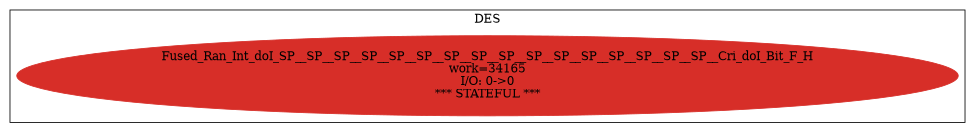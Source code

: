 digraph streamit {
size="6.5,9"
subgraph cluster_node1 {
 color = black

 label="DES";
node2 [ label="Fused_Ran_Int_doI_SP__SP__SP__SP__SP__SP__SP__SP__SP__SP__SP__SP__SP__SP__SP__SP__Cri_doI_Bit_F_H\nwork=34165\nI/O: 0->0\n*** STATEFUL ***" color="0.00555,0.81,0.84" style="filled" ]
}
}
